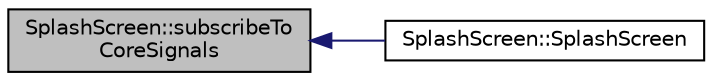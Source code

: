 digraph "SplashScreen::subscribeToCoreSignals"
{
  edge [fontname="Helvetica",fontsize="10",labelfontname="Helvetica",labelfontsize="10"];
  node [fontname="Helvetica",fontsize="10",shape=record];
  rankdir="LR";
  Node20 [label="SplashScreen::subscribeTo\lCoreSignals",height=0.2,width=0.4,color="black", fillcolor="grey75", style="filled", fontcolor="black"];
  Node20 -> Node21 [dir="back",color="midnightblue",fontsize="10",style="solid",fontname="Helvetica"];
  Node21 [label="SplashScreen::SplashScreen",height=0.2,width=0.4,color="black", fillcolor="white", style="filled",URL="$class_splash_screen.html#aa6f816612e26f1fec23e428b0f290c2d"];
}
